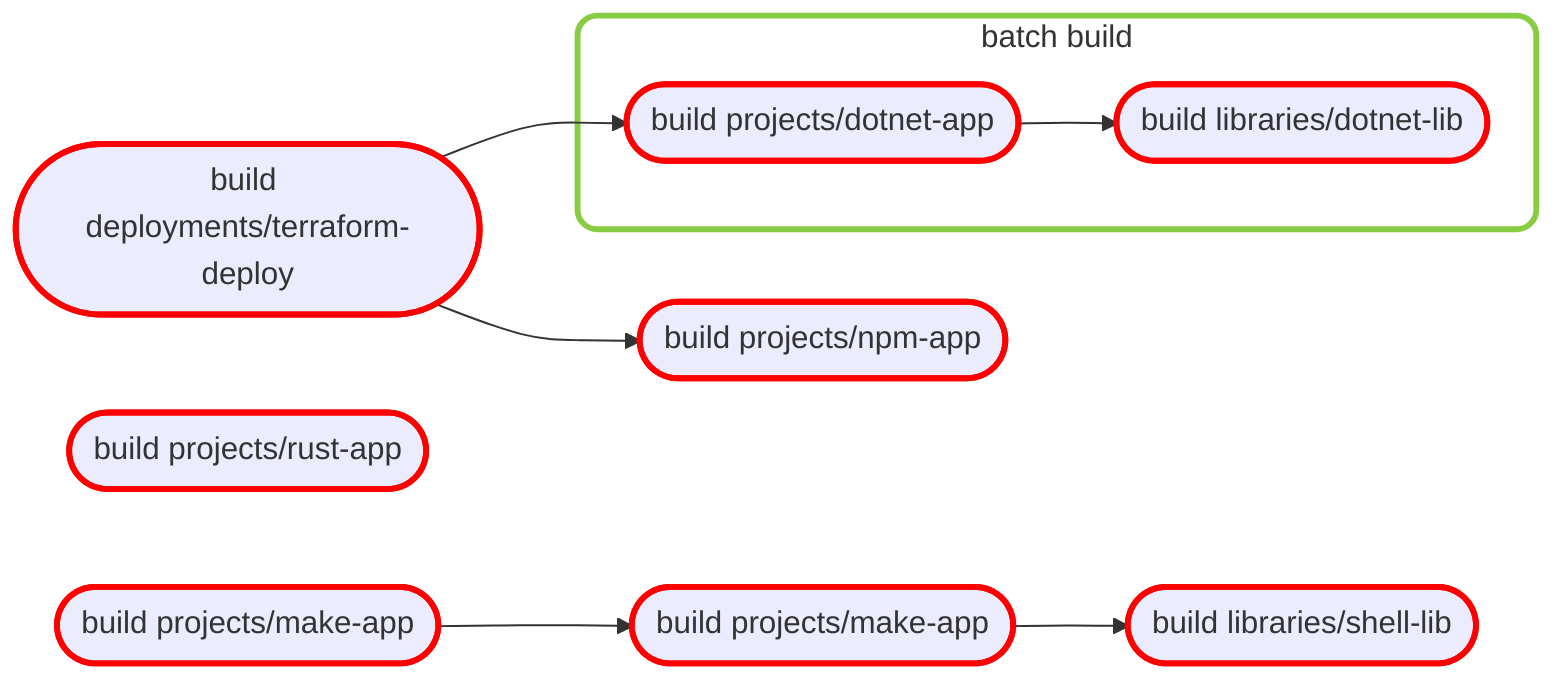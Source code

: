 flowchart LR
classDef forced stroke:red,stroke-width:3px
classDef required stroke:orange,stroke-width:3px
classDef selected stroke:black,stroke-width:3px
subgraph 103324D667786719E66BCF80622362240D839C7846917272A00ABB3A18112ACB[batch build]
  libraries/dotnet-lib:build(["build libraries/dotnet-lib"])
  projects/dotnet-app:build(["build projects/dotnet-app"])
end
classDef cluster-103324D667786719E66BCF80622362240D839C7846917272A00ABB3A18112ACB stroke:#8C4,stroke-width:3px,fill:white,rx:10,ry:10
class 103324D667786719E66BCF80622362240D839C7846917272A00ABB3A18112ACB cluster-103324D667786719E66BCF80622362240D839C7846917272A00ABB3A18112ACB
class libraries/dotnet-lib:build forced
projects/dotnet-app:build --> libraries/dotnet-lib:build
class projects/dotnet-app:build forced
projects/make-app:build(["build projects/make-app"])
projects/make-app:build --> projects/make-app:build-1
class projects/make-app:build forced
projects/rust-app:build(["build projects/rust-app"])
class projects/rust-app:build forced
libraries/shell-lib:build(["build libraries/shell-lib"])
projects/make-app:build-1(["build projects/make-app"])
class libraries/shell-lib:build forced
projects/make-app:build-1 --> libraries/shell-lib:build
class projects/make-app:build-1 forced
deployments/terraform-deploy:build(["build deployments/terraform-deploy"])
deployments/terraform-deploy:build --> projects/dotnet-app:build
deployments/terraform-deploy:build --> projects/npm-app:build
class deployments/terraform-deploy:build forced
projects/npm-app:build(["build projects/npm-app"])
class projects/npm-app:build forced